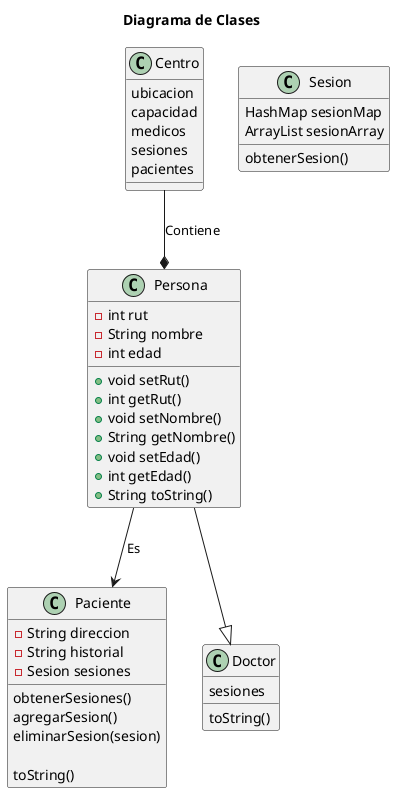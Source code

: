 @startuml Programa

title Diagrama de Clases

class Centro {
    ubicacion
    capacidad
    medicos
    sesiones
    pacientes
    
    
}

class Persona {
    - int rut
    - String nombre
    - int edad

    + void setRut()
    + int getRut()
    + void setNombre()
    + String getNombre()
    + void setEdad()
    + int getEdad()
    + String toString()
}

class Paciente {
    - String direccion
    - String historial
    - Sesion sesiones
    
    obtenerSesiones()
    agregarSesion()
    eliminarSesion(sesion)

    toString()
}

class Doctor {
    sesiones
    
    
    toString()
}

class Sesion {
    HashMap sesionMap
    ArrayList sesionArray

    obtenerSesion()
}

Centro --* Persona : Contiene
Persona --> Paciente : Es
Persona --|> Doctor

@enduml
